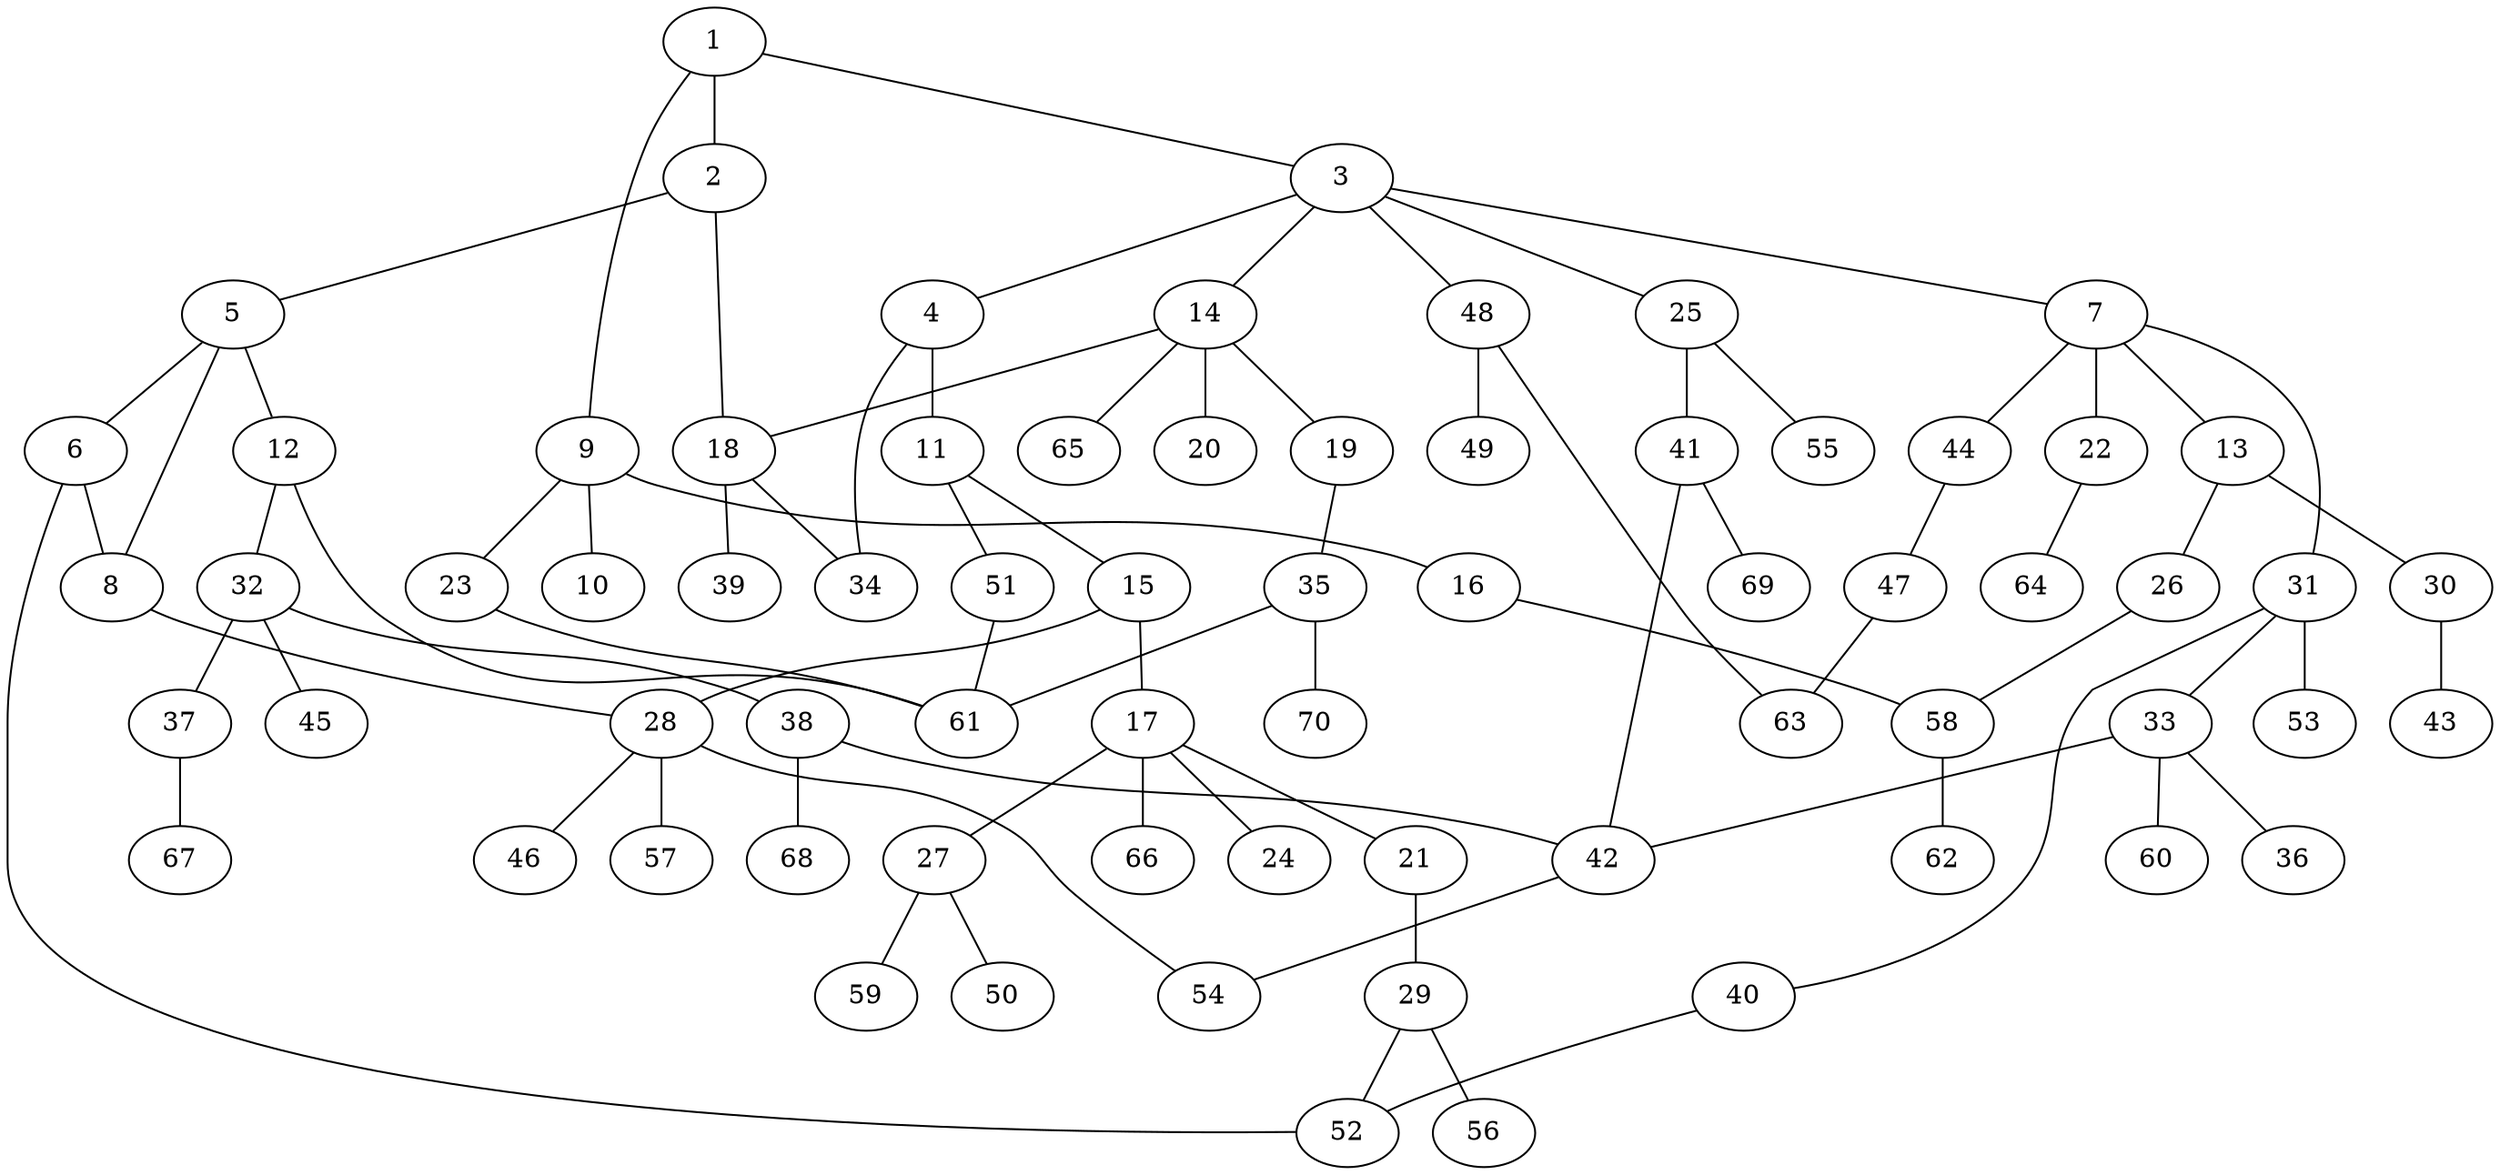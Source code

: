 graph graphname {1--2
1--3
1--9
2--5
2--18
3--4
3--7
3--14
3--25
3--48
4--11
4--34
5--6
5--8
5--12
6--8
6--52
7--13
7--22
7--31
7--44
8--28
9--10
9--16
9--23
11--15
11--51
12--32
12--61
13--26
13--30
14--18
14--19
14--20
14--65
15--17
15--28
16--58
17--21
17--24
17--27
17--66
18--34
18--39
19--35
21--29
22--64
23--61
25--41
25--55
26--58
27--50
27--59
28--46
28--54
28--57
29--52
29--56
30--43
31--33
31--40
31--53
32--37
32--38
32--45
33--36
33--42
33--60
35--61
35--70
37--67
38--42
38--68
40--52
41--42
41--69
42--54
44--47
47--63
48--49
48--63
51--61
58--62
}